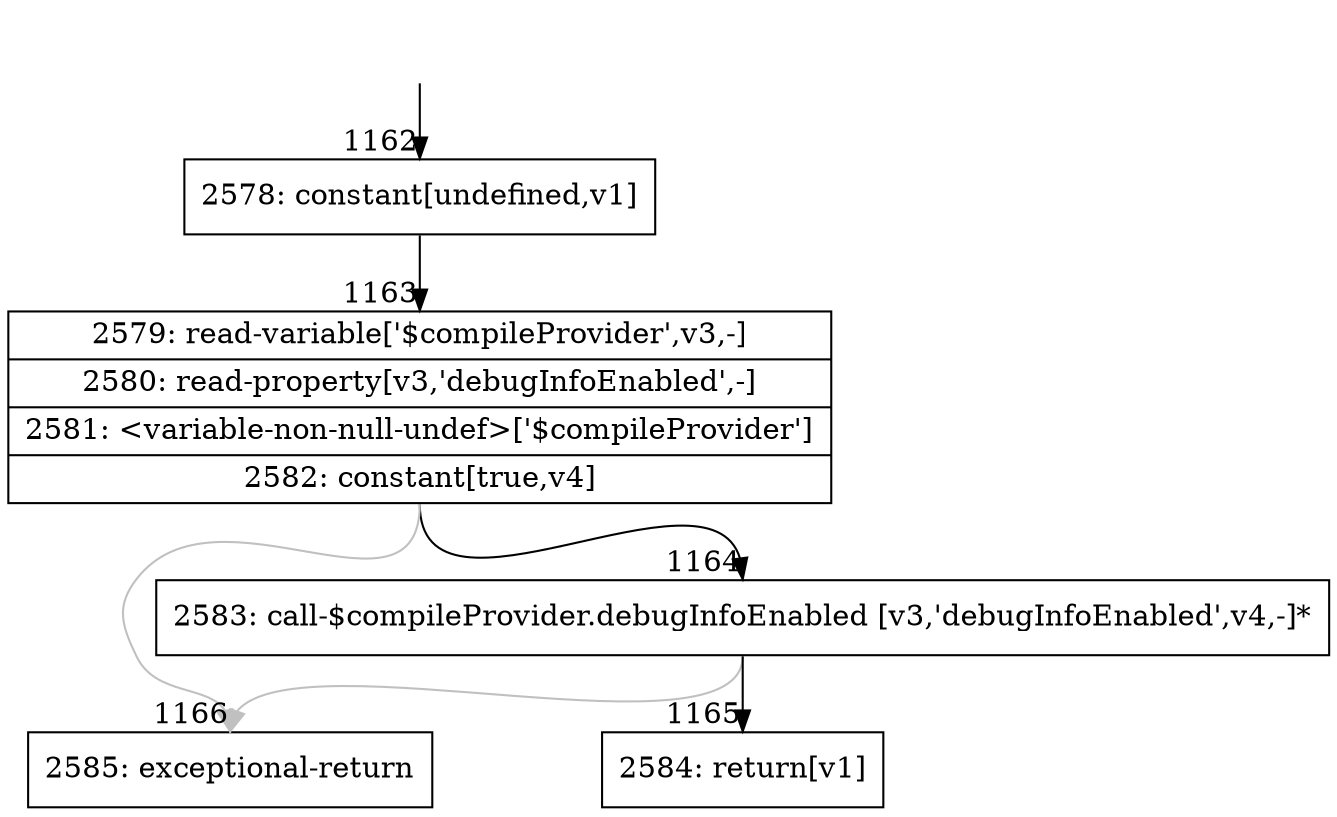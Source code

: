 digraph {
rankdir="TD"
BB_entry86[shape=none,label=""];
BB_entry86 -> BB1162 [tailport=s, headport=n, headlabel="    1162"]
BB1162 [shape=record label="{2578: constant[undefined,v1]}" ] 
BB1162 -> BB1163 [tailport=s, headport=n, headlabel="      1163"]
BB1163 [shape=record label="{2579: read-variable['$compileProvider',v3,-]|2580: read-property[v3,'debugInfoEnabled',-]|2581: \<variable-non-null-undef\>['$compileProvider']|2582: constant[true,v4]}" ] 
BB1163 -> BB1164 [tailport=s, headport=n, headlabel="      1164"]
BB1163 -> BB1166 [tailport=s, headport=n, color=gray, headlabel="      1166"]
BB1164 [shape=record label="{2583: call-$compileProvider.debugInfoEnabled [v3,'debugInfoEnabled',v4,-]*}" ] 
BB1164 -> BB1165 [tailport=s, headport=n, headlabel="      1165"]
BB1164 -> BB1166 [tailport=s, headport=n, color=gray]
BB1165 [shape=record label="{2584: return[v1]}" ] 
BB1166 [shape=record label="{2585: exceptional-return}" ] 
//#$~ 1625
}
